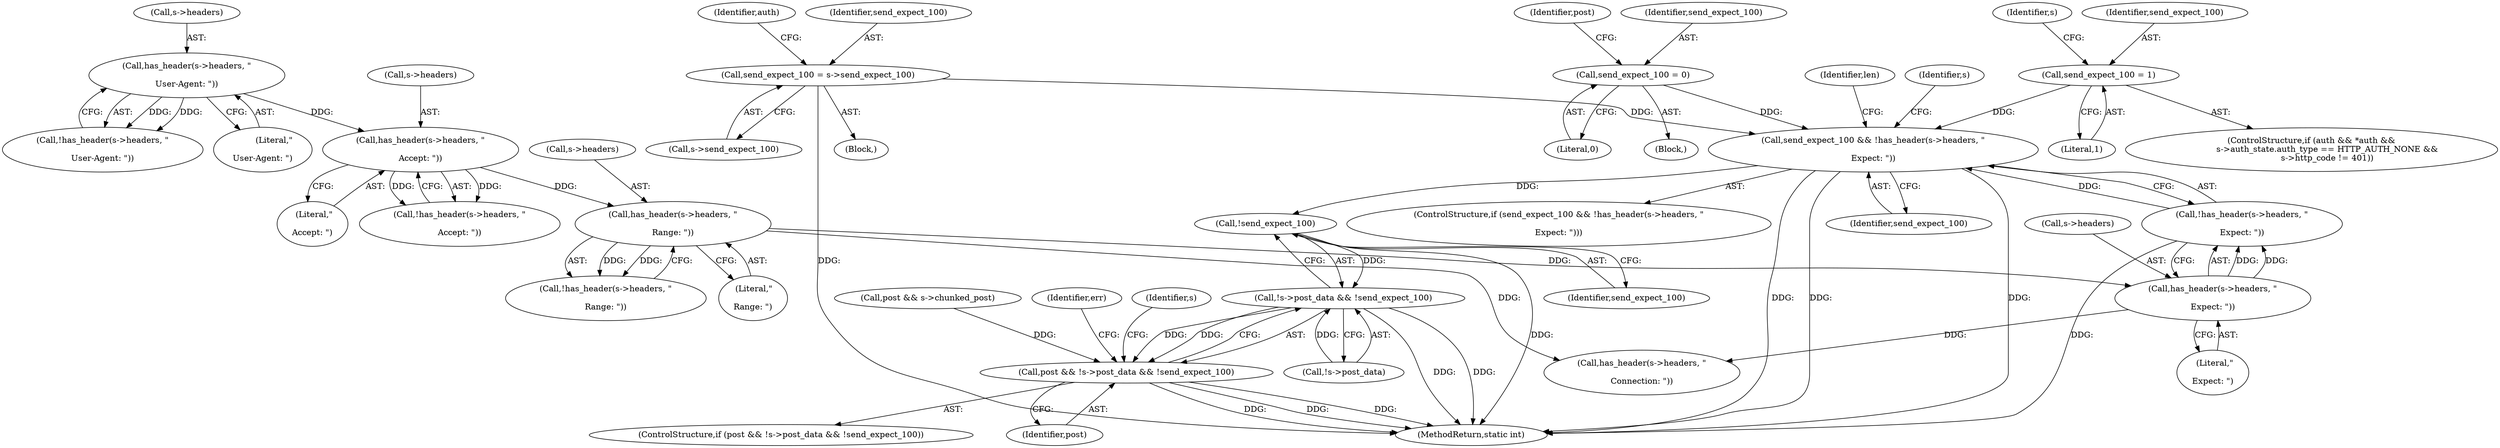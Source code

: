 digraph "0_FFmpeg_2a05c8f813de6f2278827734bf8102291e7484aa_0@API" {
"1000695" [label="(Call,!send_expect_100)"];
"1000359" [label="(Call,send_expect_100 && !has_header(s->headers, \"\r\nExpect: \"))"];
"1000216" [label="(Call,send_expect_100 = s->send_expect_100)"];
"1000149" [label="(Call,send_expect_100 = 0)"];
"1000240" [label="(Call,send_expect_100 = 1)"];
"1000361" [label="(Call,!has_header(s->headers, \"\r\nExpect: \"))"];
"1000362" [label="(Call,has_header(s->headers, \"\r\nExpect: \"))"];
"1000304" [label="(Call,has_header(s->headers, \"\r\nRange: \"))"];
"1000285" [label="(Call,has_header(s->headers, \"\r\nAccept: \"))"];
"1000264" [label="(Call,has_header(s->headers, \"\r\nUser-Agent: \"))"];
"1000690" [label="(Call,!s->post_data && !send_expect_100)"];
"1000688" [label="(Call,post && !s->post_data && !send_expect_100)"];
"1000361" [label="(Call,!has_header(s->headers, \"\r\nExpect: \"))"];
"1000116" [label="(Block,)"];
"1000241" [label="(Identifier,send_expect_100)"];
"1000289" [label="(Literal,\"\r\nAccept: \")"];
"1000696" [label="(Identifier,send_expect_100)"];
"1000359" [label="(Call,send_expect_100 && !has_header(s->headers, \"\r\nExpect: \"))"];
"1000265" [label="(Call,s->headers)"];
"1000366" [label="(Literal,\"\r\nExpect: \")"];
"1000285" [label="(Call,has_header(s->headers, \"\r\nAccept: \"))"];
"1000150" [label="(Identifier,send_expect_100)"];
"1000700" [label="(Identifier,s)"];
"1000218" [label="(Call,s->send_expect_100)"];
"1000745" [label="(MethodReturn,static int)"];
"1000573" [label="(Call,post && s->chunked_post)"];
"1000368" [label="(Identifier,len)"];
"1000286" [label="(Call,s->headers)"];
"1000264" [label="(Call,has_header(s->headers, \"\r\nUser-Agent: \"))"];
"1000380" [label="(Call,has_header(s->headers, \"\r\nConnection: \"))"];
"1000708" [label="(Identifier,err)"];
"1000695" [label="(Call,!send_expect_100)"];
"1000240" [label="(Call,send_expect_100 = 1)"];
"1000217" [label="(Identifier,send_expect_100)"];
"1000689" [label="(Identifier,post)"];
"1000690" [label="(Call,!s->post_data && !send_expect_100)"];
"1000687" [label="(ControlStructure,if (post && !s->post_data && !send_expect_100))"];
"1000363" [label="(Call,s->headers)"];
"1000382" [label="(Identifier,s)"];
"1000358" [label="(ControlStructure,if (send_expect_100 && !has_header(s->headers, \"\r\nExpect: \")))"];
"1000221" [label="(ControlStructure,if (auth && *auth &&\n            s->auth_state.auth_type == HTTP_AUTH_NONE &&\n            s->http_code != 401))"];
"1000284" [label="(Call,!has_header(s->headers, \"\r\nAccept: \"))"];
"1000242" [label="(Literal,1)"];
"1000215" [label="(Block,)"];
"1000362" [label="(Call,has_header(s->headers, \"\r\nExpect: \"))"];
"1000149" [label="(Call,send_expect_100 = 0)"];
"1000153" [label="(Identifier,post)"];
"1000303" [label="(Call,!has_header(s->headers, \"\r\nRange: \"))"];
"1000223" [label="(Identifier,auth)"];
"1000304" [label="(Call,has_header(s->headers, \"\r\nRange: \"))"];
"1000268" [label="(Literal,\"\r\nUser-Agent: \")"];
"1000691" [label="(Call,!s->post_data)"];
"1000360" [label="(Identifier,send_expect_100)"];
"1000308" [label="(Literal,\"\r\nRange: \")"];
"1000305" [label="(Call,s->headers)"];
"1000216" [label="(Call,send_expect_100 = s->send_expect_100)"];
"1000246" [label="(Identifier,s)"];
"1000688" [label="(Call,post && !s->post_data && !send_expect_100)"];
"1000151" [label="(Literal,0)"];
"1000263" [label="(Call,!has_header(s->headers, \"\r\nUser-Agent: \"))"];
"1000695" -> "1000690"  [label="AST: "];
"1000695" -> "1000696"  [label="CFG: "];
"1000696" -> "1000695"  [label="AST: "];
"1000690" -> "1000695"  [label="CFG: "];
"1000695" -> "1000745"  [label="DDG: "];
"1000695" -> "1000690"  [label="DDG: "];
"1000359" -> "1000695"  [label="DDG: "];
"1000359" -> "1000358"  [label="AST: "];
"1000359" -> "1000360"  [label="CFG: "];
"1000359" -> "1000361"  [label="CFG: "];
"1000360" -> "1000359"  [label="AST: "];
"1000361" -> "1000359"  [label="AST: "];
"1000368" -> "1000359"  [label="CFG: "];
"1000382" -> "1000359"  [label="CFG: "];
"1000359" -> "1000745"  [label="DDG: "];
"1000359" -> "1000745"  [label="DDG: "];
"1000359" -> "1000745"  [label="DDG: "];
"1000216" -> "1000359"  [label="DDG: "];
"1000149" -> "1000359"  [label="DDG: "];
"1000240" -> "1000359"  [label="DDG: "];
"1000361" -> "1000359"  [label="DDG: "];
"1000216" -> "1000215"  [label="AST: "];
"1000216" -> "1000218"  [label="CFG: "];
"1000217" -> "1000216"  [label="AST: "];
"1000218" -> "1000216"  [label="AST: "];
"1000223" -> "1000216"  [label="CFG: "];
"1000216" -> "1000745"  [label="DDG: "];
"1000149" -> "1000116"  [label="AST: "];
"1000149" -> "1000151"  [label="CFG: "];
"1000150" -> "1000149"  [label="AST: "];
"1000151" -> "1000149"  [label="AST: "];
"1000153" -> "1000149"  [label="CFG: "];
"1000240" -> "1000221"  [label="AST: "];
"1000240" -> "1000242"  [label="CFG: "];
"1000241" -> "1000240"  [label="AST: "];
"1000242" -> "1000240"  [label="AST: "];
"1000246" -> "1000240"  [label="CFG: "];
"1000361" -> "1000362"  [label="CFG: "];
"1000362" -> "1000361"  [label="AST: "];
"1000361" -> "1000745"  [label="DDG: "];
"1000362" -> "1000361"  [label="DDG: "];
"1000362" -> "1000361"  [label="DDG: "];
"1000362" -> "1000366"  [label="CFG: "];
"1000363" -> "1000362"  [label="AST: "];
"1000366" -> "1000362"  [label="AST: "];
"1000304" -> "1000362"  [label="DDG: "];
"1000362" -> "1000380"  [label="DDG: "];
"1000304" -> "1000303"  [label="AST: "];
"1000304" -> "1000308"  [label="CFG: "];
"1000305" -> "1000304"  [label="AST: "];
"1000308" -> "1000304"  [label="AST: "];
"1000303" -> "1000304"  [label="CFG: "];
"1000304" -> "1000303"  [label="DDG: "];
"1000304" -> "1000303"  [label="DDG: "];
"1000285" -> "1000304"  [label="DDG: "];
"1000304" -> "1000380"  [label="DDG: "];
"1000285" -> "1000284"  [label="AST: "];
"1000285" -> "1000289"  [label="CFG: "];
"1000286" -> "1000285"  [label="AST: "];
"1000289" -> "1000285"  [label="AST: "];
"1000284" -> "1000285"  [label="CFG: "];
"1000285" -> "1000284"  [label="DDG: "];
"1000285" -> "1000284"  [label="DDG: "];
"1000264" -> "1000285"  [label="DDG: "];
"1000264" -> "1000263"  [label="AST: "];
"1000264" -> "1000268"  [label="CFG: "];
"1000265" -> "1000264"  [label="AST: "];
"1000268" -> "1000264"  [label="AST: "];
"1000263" -> "1000264"  [label="CFG: "];
"1000264" -> "1000263"  [label="DDG: "];
"1000264" -> "1000263"  [label="DDG: "];
"1000690" -> "1000688"  [label="AST: "];
"1000690" -> "1000691"  [label="CFG: "];
"1000691" -> "1000690"  [label="AST: "];
"1000688" -> "1000690"  [label="CFG: "];
"1000690" -> "1000745"  [label="DDG: "];
"1000690" -> "1000745"  [label="DDG: "];
"1000690" -> "1000688"  [label="DDG: "];
"1000690" -> "1000688"  [label="DDG: "];
"1000691" -> "1000690"  [label="DDG: "];
"1000688" -> "1000687"  [label="AST: "];
"1000688" -> "1000689"  [label="CFG: "];
"1000689" -> "1000688"  [label="AST: "];
"1000700" -> "1000688"  [label="CFG: "];
"1000708" -> "1000688"  [label="CFG: "];
"1000688" -> "1000745"  [label="DDG: "];
"1000688" -> "1000745"  [label="DDG: "];
"1000688" -> "1000745"  [label="DDG: "];
"1000573" -> "1000688"  [label="DDG: "];
}

